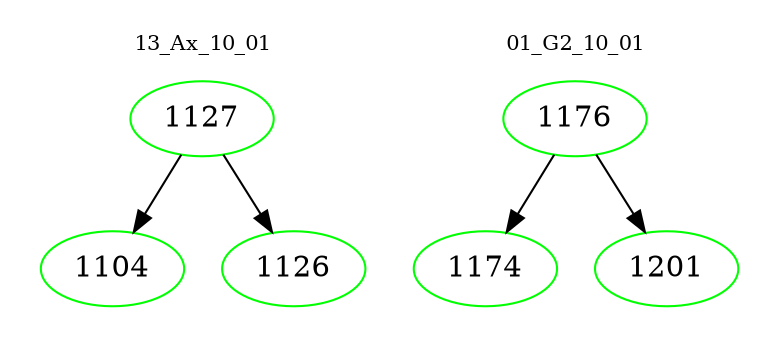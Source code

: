 digraph{
subgraph cluster_0 {
color = white
label = "13_Ax_10_01";
fontsize=10;
T0_1127 [label="1127", color="green"]
T0_1127 -> T0_1104 [color="black"]
T0_1104 [label="1104", color="green"]
T0_1127 -> T0_1126 [color="black"]
T0_1126 [label="1126", color="green"]
}
subgraph cluster_1 {
color = white
label = "01_G2_10_01";
fontsize=10;
T1_1176 [label="1176", color="green"]
T1_1176 -> T1_1174 [color="black"]
T1_1174 [label="1174", color="green"]
T1_1176 -> T1_1201 [color="black"]
T1_1201 [label="1201", color="green"]
}
}
